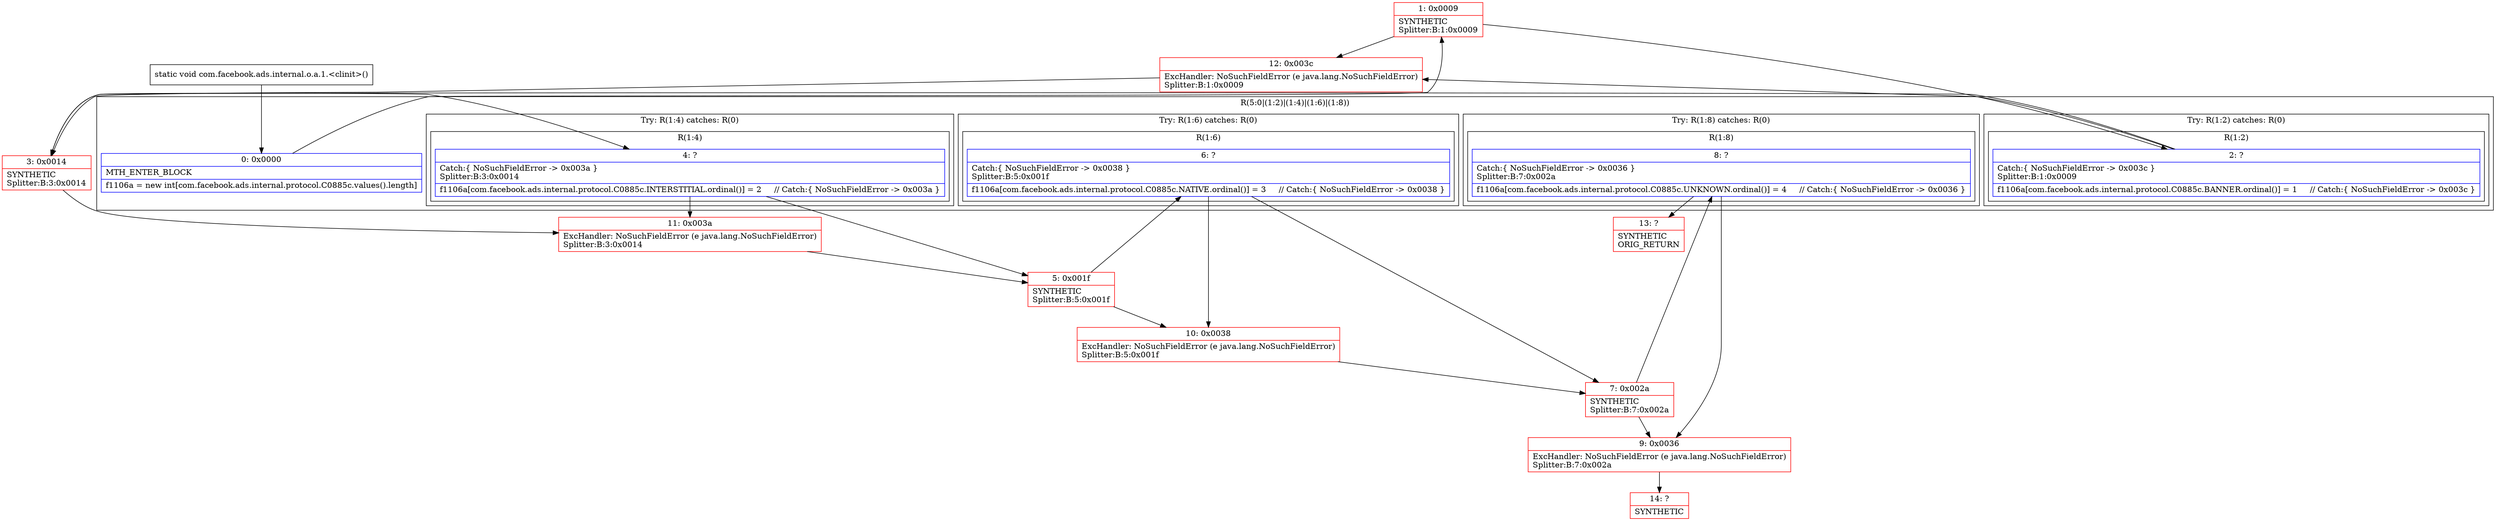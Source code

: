 digraph "CFG forcom.facebook.ads.internal.o.a.1.\<clinit\>()V" {
subgraph cluster_Region_1787470779 {
label = "R(5:0|(1:2)|(1:4)|(1:6)|(1:8))";
node [shape=record,color=blue];
Node_0 [shape=record,label="{0\:\ 0x0000|MTH_ENTER_BLOCK\l|f1106a = new int[com.facebook.ads.internal.protocol.C0885c.values().length]\l}"];
subgraph cluster_TryCatchRegion_1026692571 {
label = "Try: R(1:2) catches: R(0)";
node [shape=record,color=blue];
subgraph cluster_Region_861064396 {
label = "R(1:2)";
node [shape=record,color=blue];
Node_2 [shape=record,label="{2\:\ ?|Catch:\{ NoSuchFieldError \-\> 0x003c \}\lSplitter:B:1:0x0009\l|f1106a[com.facebook.ads.internal.protocol.C0885c.BANNER.ordinal()] = 1     \/\/ Catch:\{ NoSuchFieldError \-\> 0x003c \}\l}"];
}
subgraph cluster_Region_95398959 {
label = "R(0) | ExcHandler: NoSuchFieldError (e java.lang.NoSuchFieldError)\l";
node [shape=record,color=blue];
}
}
subgraph cluster_TryCatchRegion_981946458 {
label = "Try: R(1:4) catches: R(0)";
node [shape=record,color=blue];
subgraph cluster_Region_397805084 {
label = "R(1:4)";
node [shape=record,color=blue];
Node_4 [shape=record,label="{4\:\ ?|Catch:\{ NoSuchFieldError \-\> 0x003a \}\lSplitter:B:3:0x0014\l|f1106a[com.facebook.ads.internal.protocol.C0885c.INTERSTITIAL.ordinal()] = 2     \/\/ Catch:\{ NoSuchFieldError \-\> 0x003a \}\l}"];
}
subgraph cluster_Region_841452682 {
label = "R(0) | ExcHandler: NoSuchFieldError (e java.lang.NoSuchFieldError)\l";
node [shape=record,color=blue];
}
}
subgraph cluster_TryCatchRegion_1242665013 {
label = "Try: R(1:6) catches: R(0)";
node [shape=record,color=blue];
subgraph cluster_Region_1242827949 {
label = "R(1:6)";
node [shape=record,color=blue];
Node_6 [shape=record,label="{6\:\ ?|Catch:\{ NoSuchFieldError \-\> 0x0038 \}\lSplitter:B:5:0x001f\l|f1106a[com.facebook.ads.internal.protocol.C0885c.NATIVE.ordinal()] = 3     \/\/ Catch:\{ NoSuchFieldError \-\> 0x0038 \}\l}"];
}
subgraph cluster_Region_1840608533 {
label = "R(0) | ExcHandler: NoSuchFieldError (e java.lang.NoSuchFieldError)\l";
node [shape=record,color=blue];
}
}
subgraph cluster_TryCatchRegion_1677260789 {
label = "Try: R(1:8) catches: R(0)";
node [shape=record,color=blue];
subgraph cluster_Region_623788935 {
label = "R(1:8)";
node [shape=record,color=blue];
Node_8 [shape=record,label="{8\:\ ?|Catch:\{ NoSuchFieldError \-\> 0x0036 \}\lSplitter:B:7:0x002a\l|f1106a[com.facebook.ads.internal.protocol.C0885c.UNKNOWN.ordinal()] = 4     \/\/ Catch:\{ NoSuchFieldError \-\> 0x0036 \}\l}"];
}
subgraph cluster_Region_1328890603 {
label = "R(0) | ExcHandler: NoSuchFieldError (e java.lang.NoSuchFieldError)\l";
node [shape=record,color=blue];
}
}
}
subgraph cluster_Region_1328890603 {
label = "R(0) | ExcHandler: NoSuchFieldError (e java.lang.NoSuchFieldError)\l";
node [shape=record,color=blue];
}
subgraph cluster_Region_1840608533 {
label = "R(0) | ExcHandler: NoSuchFieldError (e java.lang.NoSuchFieldError)\l";
node [shape=record,color=blue];
}
subgraph cluster_Region_841452682 {
label = "R(0) | ExcHandler: NoSuchFieldError (e java.lang.NoSuchFieldError)\l";
node [shape=record,color=blue];
}
subgraph cluster_Region_95398959 {
label = "R(0) | ExcHandler: NoSuchFieldError (e java.lang.NoSuchFieldError)\l";
node [shape=record,color=blue];
}
Node_1 [shape=record,color=red,label="{1\:\ 0x0009|SYNTHETIC\lSplitter:B:1:0x0009\l}"];
Node_3 [shape=record,color=red,label="{3\:\ 0x0014|SYNTHETIC\lSplitter:B:3:0x0014\l}"];
Node_5 [shape=record,color=red,label="{5\:\ 0x001f|SYNTHETIC\lSplitter:B:5:0x001f\l}"];
Node_7 [shape=record,color=red,label="{7\:\ 0x002a|SYNTHETIC\lSplitter:B:7:0x002a\l}"];
Node_9 [shape=record,color=red,label="{9\:\ 0x0036|ExcHandler: NoSuchFieldError (e java.lang.NoSuchFieldError)\lSplitter:B:7:0x002a\l}"];
Node_10 [shape=record,color=red,label="{10\:\ 0x0038|ExcHandler: NoSuchFieldError (e java.lang.NoSuchFieldError)\lSplitter:B:5:0x001f\l}"];
Node_11 [shape=record,color=red,label="{11\:\ 0x003a|ExcHandler: NoSuchFieldError (e java.lang.NoSuchFieldError)\lSplitter:B:3:0x0014\l}"];
Node_12 [shape=record,color=red,label="{12\:\ 0x003c|ExcHandler: NoSuchFieldError (e java.lang.NoSuchFieldError)\lSplitter:B:1:0x0009\l}"];
Node_13 [shape=record,color=red,label="{13\:\ ?|SYNTHETIC\lORIG_RETURN\l}"];
Node_14 [shape=record,color=red,label="{14\:\ ?|SYNTHETIC\l}"];
MethodNode[shape=record,label="{static void com.facebook.ads.internal.o.a.1.\<clinit\>() }"];
MethodNode -> Node_0;
Node_0 -> Node_1;
Node_2 -> Node_3;
Node_2 -> Node_12;
Node_4 -> Node_5;
Node_4 -> Node_11;
Node_6 -> Node_7;
Node_6 -> Node_10;
Node_8 -> Node_9;
Node_8 -> Node_13;
Node_1 -> Node_2;
Node_1 -> Node_12;
Node_3 -> Node_4;
Node_3 -> Node_11;
Node_5 -> Node_6;
Node_5 -> Node_10;
Node_7 -> Node_8;
Node_7 -> Node_9;
Node_9 -> Node_14;
Node_10 -> Node_7;
Node_11 -> Node_5;
Node_12 -> Node_3;
}

